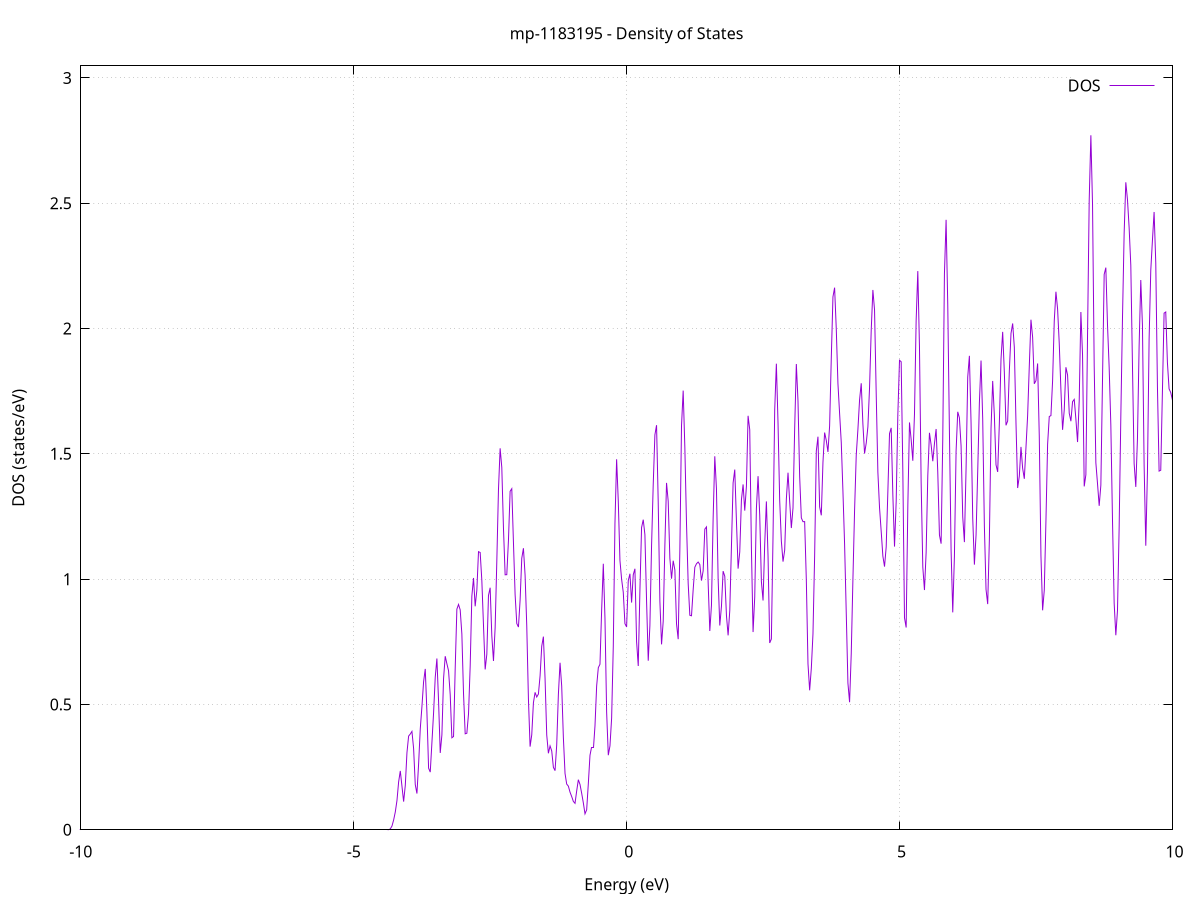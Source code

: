 set title 'mp-1183195 - Density of States'
set xlabel 'Energy (eV)'
set ylabel 'DOS (states/eV)'
set grid
set xrange [-10:10]
set yrange [0:3.048]
set xzeroaxis lt -1
set terminal png size 800,600
set output 'mp-1183195_dos_gnuplot.png'
plot '-' using 1:2 with lines title 'DOS'
-18.962500 0.000000
-18.932100 0.000000
-18.901600 0.000000
-18.871100 0.000000
-18.840600 0.000000
-18.810100 0.000000
-18.779600 0.000000
-18.749200 0.000000
-18.718700 0.000000
-18.688200 0.000000
-18.657700 0.000000
-18.627200 0.000000
-18.596700 0.000000
-18.566200 0.000000
-18.535800 0.000000
-18.505300 0.000000
-18.474800 0.000000
-18.444300 0.000000
-18.413800 0.000000
-18.383300 0.000000
-18.352800 0.000000
-18.322400 0.000000
-18.291900 0.000000
-18.261400 0.000000
-18.230900 0.000000
-18.200400 0.000000
-18.169900 0.000000
-18.139400 0.000000
-18.109000 0.000000
-18.078500 0.000000
-18.048000 0.000000
-18.017500 0.000000
-17.987000 0.000000
-17.956500 0.000000
-17.926100 0.000000
-17.895600 0.000000
-17.865100 0.000000
-17.834600 0.000000
-17.804100 0.000000
-17.773600 0.000000
-17.743100 0.000000
-17.712700 0.000000
-17.682200 0.000000
-17.651700 0.000000
-17.621200 0.000000
-17.590700 0.000000
-17.560200 0.000000
-17.529700 0.000000
-17.499300 0.000000
-17.468800 0.000000
-17.438300 0.000000
-17.407800 0.000000
-17.377300 0.000000
-17.346800 0.000000
-17.316400 0.000000
-17.285900 0.000000
-17.255400 0.000000
-17.224900 0.000000
-17.194400 0.000000
-17.163900 0.000000
-17.133400 0.000000
-17.103000 0.000000
-17.072500 0.000000
-17.042000 0.000000
-17.011500 0.000000
-16.981000 0.000000
-16.950500 0.000000
-16.920000 0.000000
-16.889600 0.000000
-16.859100 0.000000
-16.828600 0.000000
-16.798100 0.000000
-16.767600 0.000000
-16.737100 0.000000
-16.706600 0.000000
-16.676200 0.000000
-16.645700 0.000000
-16.615200 0.000000
-16.584700 0.000000
-16.554200 0.000000
-16.523700 0.000000
-16.493300 0.000000
-16.462800 0.000000
-16.432300 0.000000
-16.401800 0.000000
-16.371300 0.000000
-16.340800 0.001700
-16.310300 0.063100
-16.279900 1.127300
-16.249400 9.942200
-16.218900 43.542100
-16.188400 95.092100
-16.157900 103.831600
-16.127400 56.713000
-16.096900 15.469500
-16.066500 2.100000
-16.036000 0.141200
-16.005500 0.004700
-15.975000 0.000100
-15.944500 0.000000
-15.914000 0.000000
-15.883500 0.000000
-15.853100 0.000000
-15.822600 0.000000
-15.792100 0.000000
-15.761600 0.000000
-15.731100 0.000000
-15.700600 0.000000
-15.670200 0.000000
-15.639700 0.000000
-15.609200 0.000000
-15.578700 0.000000
-15.548200 0.000000
-15.517700 0.000000
-15.487200 0.000000
-15.456800 0.000000
-15.426300 0.000000
-15.395800 0.000000
-15.365300 0.000000
-15.334800 0.000000
-15.304300 0.000000
-15.273800 0.000000
-15.243400 0.000000
-15.212900 0.000000
-15.182400 0.000000
-15.151900 0.000000
-15.121400 0.000000
-15.090900 0.000000
-15.060500 0.000000
-15.030000 0.000000
-14.999500 0.000000
-14.969000 0.000000
-14.938500 0.000000
-14.908000 0.000000
-14.877500 0.000000
-14.847100 0.000000
-14.816600 0.000000
-14.786100 0.000000
-14.755600 0.000000
-14.725100 0.000000
-14.694600 0.000000
-14.664100 0.000000
-14.633700 0.000000
-14.603200 0.000000
-14.572700 0.000000
-14.542200 0.000000
-14.511700 0.000000
-14.481200 0.000000
-14.450700 0.000000
-14.420300 0.000000
-14.389800 0.000000
-14.359300 0.000000
-14.328800 0.000000
-14.298300 0.000000
-14.267800 0.000000
-14.237400 0.000000
-14.206900 0.000000
-14.176400 0.000000
-14.145900 0.000000
-14.115400 0.000000
-14.084900 0.000000
-14.054400 0.000000
-14.024000 0.000000
-13.993500 0.000000
-13.963000 0.000000
-13.932500 0.000000
-13.902000 0.000000
-13.871500 0.000000
-13.841000 0.000000
-13.810600 0.000000
-13.780100 0.000000
-13.749600 0.000000
-13.719100 0.000000
-13.688600 0.000000
-13.658100 0.000000
-13.627600 0.000000
-13.597200 0.000000
-13.566700 0.000000
-13.536200 0.000000
-13.505700 0.000000
-13.475200 0.000000
-13.444700 0.000000
-13.414300 0.000000
-13.383800 0.000000
-13.353300 0.000000
-13.322800 0.000000
-13.292300 0.000000
-13.261800 0.000000
-13.231300 0.000000
-13.200900 0.000000
-13.170400 0.000000
-13.139900 0.000000
-13.109400 0.000000
-13.078900 0.000000
-13.048400 0.000000
-13.017900 0.000000
-12.987500 0.000000
-12.957000 0.000000
-12.926500 0.000000
-12.896000 0.000000
-12.865500 0.000000
-12.835000 0.000000
-12.804600 0.000000
-12.774100 0.000000
-12.743600 0.000000
-12.713100 0.000000
-12.682600 0.000000
-12.652100 0.000000
-12.621600 0.000000
-12.591200 0.000000
-12.560700 0.000000
-12.530200 0.000000
-12.499700 0.000000
-12.469200 0.000000
-12.438700 0.000000
-12.408200 0.000000
-12.377800 0.000000
-12.347300 0.000000
-12.316800 0.000000
-12.286300 0.000000
-12.255800 0.000000
-12.225300 0.000000
-12.194800 0.000000
-12.164400 0.000000
-12.133900 0.000000
-12.103400 0.000000
-12.072900 0.000000
-12.042400 0.000000
-12.011900 0.000000
-11.981500 0.000000
-11.951000 0.000000
-11.920500 0.000000
-11.890000 0.000000
-11.859500 0.000000
-11.829000 0.000000
-11.798500 0.000000
-11.768100 0.000000
-11.737600 0.000000
-11.707100 0.000000
-11.676600 0.000000
-11.646100 0.000000
-11.615600 0.000000
-11.585100 0.000000
-11.554700 0.000000
-11.524200 0.000000
-11.493700 0.000000
-11.463200 0.000000
-11.432700 0.000000
-11.402200 0.000000
-11.371700 0.000000
-11.341300 0.000000
-11.310800 0.000000
-11.280300 0.000000
-11.249800 0.000000
-11.219300 0.000000
-11.188800 0.000000
-11.158400 0.000000
-11.127900 0.000000
-11.097400 0.000000
-11.066900 0.000000
-11.036400 0.000000
-11.005900 0.000000
-10.975400 0.000000
-10.945000 0.000000
-10.914500 0.000000
-10.884000 0.000000
-10.853500 0.000000
-10.823000 0.000000
-10.792500 0.000000
-10.762000 0.000000
-10.731600 0.000000
-10.701100 0.000000
-10.670600 0.000000
-10.640100 0.000000
-10.609600 0.000000
-10.579100 0.000000
-10.548700 0.000000
-10.518200 0.000000
-10.487700 0.000000
-10.457200 0.000000
-10.426700 0.000000
-10.396200 0.000000
-10.365700 0.000000
-10.335300 0.000000
-10.304800 0.000000
-10.274300 0.000000
-10.243800 0.000000
-10.213300 0.000000
-10.182800 0.000000
-10.152300 0.000000
-10.121900 0.000000
-10.091400 0.000000
-10.060900 0.000000
-10.030400 0.000000
-9.999900 0.000000
-9.969400 0.000000
-9.938900 0.000000
-9.908500 0.000000
-9.878000 0.000000
-9.847500 0.000000
-9.817000 0.000000
-9.786500 0.000000
-9.756000 0.000000
-9.725600 0.000000
-9.695100 0.000000
-9.664600 0.000000
-9.634100 0.000000
-9.603600 0.000000
-9.573100 0.000000
-9.542600 0.000000
-9.512200 0.000000
-9.481700 0.000000
-9.451200 0.000000
-9.420700 0.000000
-9.390200 0.000000
-9.359700 0.000000
-9.329200 0.000000
-9.298800 0.000000
-9.268300 0.000000
-9.237800 0.000000
-9.207300 0.000000
-9.176800 0.000000
-9.146300 0.000000
-9.115800 0.000000
-9.085400 0.000000
-9.054900 0.000000
-9.024400 0.000000
-8.993900 0.000000
-8.963400 0.000000
-8.932900 0.000000
-8.902500 0.000000
-8.872000 0.000000
-8.841500 0.000000
-8.811000 0.000000
-8.780500 0.000000
-8.750000 0.000000
-8.719500 0.000000
-8.689100 0.000000
-8.658600 0.000000
-8.628100 0.000000
-8.597600 0.000000
-8.567100 0.000000
-8.536600 0.000000
-8.506100 0.000000
-8.475700 0.000000
-8.445200 0.000000
-8.414700 0.000000
-8.384200 0.000000
-8.353700 0.000000
-8.323200 0.000000
-8.292800 0.000000
-8.262300 0.000000
-8.231800 0.000000
-8.201300 0.000000
-8.170800 0.000000
-8.140300 0.000000
-8.109800 0.000000
-8.079400 0.000000
-8.048900 0.000000
-8.018400 0.000000
-7.987900 0.000000
-7.957400 0.000000
-7.926900 0.000000
-7.896400 0.000000
-7.866000 0.000000
-7.835500 0.000000
-7.805000 0.000000
-7.774500 0.000000
-7.744000 0.000000
-7.713500 0.000000
-7.683000 0.000000
-7.652600 0.000000
-7.622100 0.000000
-7.591600 0.000000
-7.561100 0.000000
-7.530600 0.000000
-7.500100 0.000000
-7.469700 0.000000
-7.439200 0.000000
-7.408700 0.000000
-7.378200 0.000000
-7.347700 0.000000
-7.317200 0.000000
-7.286700 0.000000
-7.256300 0.000000
-7.225800 0.000000
-7.195300 0.000000
-7.164800 0.000000
-7.134300 0.000000
-7.103800 0.000000
-7.073300 0.000000
-7.042900 0.000000
-7.012400 0.000000
-6.981900 0.000000
-6.951400 0.000000
-6.920900 0.000000
-6.890400 0.000000
-6.859900 0.000000
-6.829500 0.000000
-6.799000 0.000000
-6.768500 0.000000
-6.738000 0.000000
-6.707500 0.000000
-6.677000 0.000000
-6.646600 0.000000
-6.616100 0.000000
-6.585600 0.000000
-6.555100 0.000000
-6.524600 0.000000
-6.494100 0.000000
-6.463600 0.000000
-6.433200 0.000000
-6.402700 0.000000
-6.372200 0.000000
-6.341700 0.000000
-6.311200 0.000000
-6.280700 0.000000
-6.250200 0.000000
-6.219800 0.000000
-6.189300 0.000000
-6.158800 0.000000
-6.128300 0.000000
-6.097800 0.000000
-6.067300 0.000000
-6.036900 0.000000
-6.006400 0.000000
-5.975900 0.000000
-5.945400 0.000000
-5.914900 0.000000
-5.884400 0.000000
-5.853900 0.000000
-5.823500 0.000000
-5.793000 0.000000
-5.762500 0.000000
-5.732000 0.000000
-5.701500 0.000000
-5.671000 0.000000
-5.640500 0.000000
-5.610100 0.000000
-5.579600 0.000000
-5.549100 0.000000
-5.518600 0.000000
-5.488100 0.000000
-5.457600 0.000000
-5.427100 0.000000
-5.396700 0.000000
-5.366200 0.000000
-5.335700 0.000000
-5.305200 0.000000
-5.274700 0.000000
-5.244200 0.000000
-5.213800 0.000000
-5.183300 0.000000
-5.152800 0.000000
-5.122300 0.000000
-5.091800 0.000000
-5.061300 0.000000
-5.030800 0.000000
-5.000400 0.000000
-4.969900 0.000000
-4.939400 0.000000
-4.908900 0.000000
-4.878400 0.000000
-4.847900 0.000000
-4.817400 0.000000
-4.787000 0.000000
-4.756500 0.000000
-4.726000 0.000000
-4.695500 0.000000
-4.665000 0.000000
-4.634500 0.000000
-4.604000 0.000000
-4.573600 0.000000
-4.543100 0.000000
-4.512600 0.000000
-4.482100 0.000000
-4.451600 0.000000
-4.421100 0.000000
-4.390700 0.000000
-4.360200 0.000400
-4.329700 0.003400
-4.299200 0.014900
-4.268700 0.039000
-4.238200 0.071100
-4.207700 0.116700
-4.177300 0.191000
-4.146800 0.234800
-4.116300 0.174000
-4.085800 0.112400
-4.055300 0.176800
-4.024800 0.307600
-3.994300 0.373800
-3.963900 0.382000
-3.933400 0.392600
-3.902900 0.324500
-3.872400 0.180200
-3.841900 0.144600
-3.811400 0.261700
-3.781000 0.401900
-3.750500 0.491000
-3.720000 0.590300
-3.689500 0.641900
-3.659000 0.469500
-3.628500 0.246000
-3.598000 0.230100
-3.567600 0.347500
-3.537100 0.465900
-3.506600 0.608200
-3.476100 0.683300
-3.445600 0.512700
-3.415100 0.306600
-3.384600 0.378700
-3.354200 0.603300
-3.323700 0.692500
-3.293200 0.662600
-3.262700 0.634600
-3.232200 0.538600
-3.201700 0.367100
-3.171200 0.372100
-3.140800 0.644500
-3.110300 0.880300
-3.079800 0.899100
-3.049300 0.877400
-3.018800 0.781200
-2.988300 0.543000
-2.957900 0.382900
-2.927400 0.385200
-2.896900 0.462400
-2.866400 0.653100
-2.835900 0.931900
-2.805400 1.004800
-2.774900 0.891800
-2.744500 0.955000
-2.714000 1.109600
-2.683500 1.106500
-2.653000 0.995000
-2.622500 0.814600
-2.592000 0.639800
-2.561500 0.700300
-2.531100 0.935100
-2.500600 0.965800
-2.470100 0.774300
-2.439600 0.673600
-2.409100 0.806900
-2.378600 1.070600
-2.348100 1.357300
-2.317700 1.522000
-2.287200 1.445600
-2.256700 1.203900
-2.226200 1.017400
-2.195700 1.017800
-2.165200 1.155100
-2.134800 1.350500
-2.104300 1.360900
-2.073800 1.146600
-2.043300 0.938200
-2.012800 0.823200
-1.982300 0.808900
-1.951800 0.916600
-1.921400 1.083200
-1.890900 1.123400
-1.860400 1.015700
-1.829900 0.813900
-1.799400 0.522600
-1.768900 0.331800
-1.738400 0.379000
-1.708000 0.506400
-1.677500 0.548300
-1.647000 0.529800
-1.616500 0.541500
-1.586000 0.614100
-1.555500 0.732700
-1.525100 0.770700
-1.494600 0.603400
-1.464100 0.378400
-1.433600 0.305200
-1.403100 0.334600
-1.372600 0.314700
-1.342100 0.249200
-1.311700 0.235900
-1.281200 0.338800
-1.250700 0.539800
-1.220200 0.666500
-1.189700 0.573300
-1.159200 0.368300
-1.128700 0.224700
-1.098300 0.182400
-1.067800 0.174100
-1.037300 0.150100
-1.006800 0.132700
-0.976300 0.113100
-0.945800 0.105500
-0.915300 0.154800
-0.884900 0.199800
-0.854400 0.180800
-0.823900 0.145700
-0.793400 0.107300
-0.762900 0.063600
-0.732400 0.079700
-0.702000 0.184100
-0.671500 0.297300
-0.641000 0.326700
-0.610500 0.326700
-0.580000 0.414600
-0.549500 0.574000
-0.519000 0.647000
-0.488600 0.660400
-0.458100 0.876300
-0.427600 1.061500
-0.397100 0.843700
-0.366600 0.469600
-0.336100 0.297600
-0.305600 0.334600
-0.275200 0.445100
-0.244700 0.732300
-0.214200 1.222100
-0.183700 1.478300
-0.153200 1.311300
-0.122700 1.074600
-0.092200 0.999600
-0.061800 0.947600
-0.031300 0.822300
-0.000800 0.809600
0.029700 0.994400
0.060200 1.021600
0.090700 0.906500
0.121100 1.017600
0.151600 1.041400
0.182100 0.751600
0.212600 0.653600
0.243100 0.954900
0.273600 1.206100
0.304100 1.237300
0.334500 1.177900
0.365000 0.913000
0.395500 0.674500
0.426000 0.814700
0.456500 1.133000
0.487000 1.378400
0.517500 1.575800
0.547900 1.614300
0.578400 1.306700
0.608900 0.912100
0.639400 0.739700
0.669900 0.832400
0.700400 1.135500
0.730800 1.384000
0.761300 1.311000
0.791800 1.083800
0.822300 1.001900
0.852800 1.073600
0.883300 1.036800
0.913800 0.821300
0.944200 0.760500
0.974700 1.114600
1.005200 1.612300
1.035700 1.752400
1.066200 1.525800
1.096700 1.222200
1.127200 0.983000
1.157600 0.855800
1.188100 0.853900
1.218600 0.957500
1.249100 1.047600
1.279600 1.061500
1.310100 1.068300
1.340600 1.058300
1.371000 0.994300
1.401500 1.033000
1.432000 1.199500
1.462500 1.208500
1.493000 0.986400
1.523500 0.793100
1.553900 0.896000
1.584400 1.241100
1.614900 1.490200
1.645400 1.360500
1.675900 1.002400
1.706400 0.815000
1.736900 0.891500
1.767300 1.032000
1.797800 1.011800
1.828300 0.855500
1.858800 0.775600
1.889300 0.874100
1.919800 1.129600
1.950300 1.384000
1.980700 1.437200
2.011200 1.233800
2.041700 1.041900
2.072200 1.108700
2.102700 1.316200
2.133200 1.378000
2.163700 1.273500
2.194100 1.369700
2.224600 1.651800
2.255100 1.596100
2.285600 1.124600
2.316100 0.788900
2.346600 0.928800
2.377000 1.281900
2.407500 1.410900
2.438000 1.256200
2.468500 0.990400
2.499000 0.914800
2.529500 1.140200
2.560000 1.310200
2.590400 1.091500
2.620900 0.745400
2.651400 0.761200
2.681900 1.174400
2.712400 1.674800
2.742900 1.859800
2.773400 1.621500
2.803800 1.313900
2.834300 1.151500
2.864800 1.069900
2.895300 1.115800
2.925800 1.319600
2.956300 1.424700
2.986700 1.309800
3.017200 1.204100
3.047700 1.283800
3.078200 1.600600
3.108700 1.858500
3.139200 1.710300
3.169700 1.409700
3.200100 1.244700
3.230600 1.229300
3.261100 1.229600
3.291600 0.997900
3.322100 0.662200
3.352600 0.556400
3.383100 0.643700
3.413500 0.781500
3.444000 1.093500
3.474500 1.510900
3.505000 1.568400
3.535500 1.288500
3.566000 1.254700
3.596500 1.466800
3.626900 1.584900
3.657400 1.553600
3.687900 1.507600
3.718400 1.611100
3.748900 1.880300
3.779400 2.126200
3.809800 2.163100
3.840300 1.999000
3.870800 1.780900
3.901300 1.661600
3.931800 1.545600
3.962300 1.351400
3.992800 1.139500
4.023200 0.865000
4.053700 0.585600
4.084200 0.509000
4.114700 0.703300
4.145200 0.998400
4.175700 1.274300
4.206200 1.494800
4.236600 1.596700
4.267100 1.715300
4.297600 1.781600
4.328100 1.619100
4.358600 1.501200
4.389100 1.543000
4.419600 1.607600
4.450000 1.764000
4.480500 1.992900
4.511000 2.153800
4.541500 2.074100
4.572000 1.740300
4.602500 1.427100
4.632900 1.285000
4.663400 1.190600
4.693900 1.092000
4.724400 1.050100
4.754900 1.128700
4.785400 1.348800
4.815900 1.580800
4.846300 1.603700
4.876800 1.336200
4.907300 1.129900
4.937800 1.309000
4.968300 1.656000
4.998800 1.873400
5.029300 1.867400
5.059700 1.431800
5.090200 0.845700
5.120700 0.807100
5.151200 1.291600
5.181700 1.625200
5.212200 1.557200
5.242600 1.472400
5.273100 1.658100
5.303600 2.031400
5.334100 2.229300
5.364600 1.926700
5.395100 1.386500
5.425600 1.048300
5.456000 0.956600
5.486500 1.106000
5.517000 1.412500
5.547500 1.583900
5.578000 1.535800
5.608500 1.470600
5.639000 1.540900
5.669400 1.599100
5.699900 1.426400
5.730400 1.176100
5.760900 1.141600
5.791400 1.560300
5.821900 2.217900
5.852400 2.433700
5.882800 2.095500
5.913300 1.588700
5.943800 1.115200
5.974300 0.867400
6.004800 1.090700
6.035300 1.510000
6.065700 1.667700
6.096200 1.643700
6.126700 1.531800
6.157200 1.248500
6.187700 1.147800
6.218200 1.441200
6.248700 1.806700
6.279100 1.891000
6.309600 1.624400
6.340100 1.243900
6.370600 1.058000
6.401100 1.175600
6.431600 1.430100
6.462100 1.703000
6.492500 1.872300
6.523000 1.640000
6.553500 1.213200
6.584000 0.958700
6.614500 0.900500
6.645000 1.155800
6.675500 1.601000
6.705900 1.790800
6.736400 1.653800
6.766900 1.456100
6.797400 1.427800
6.827900 1.621100
6.858400 1.878000
6.888800 1.986700
6.919300 1.825500
6.949800 1.613900
6.980300 1.631000
7.010800 1.830000
7.041300 1.980600
7.071800 2.020200
7.102200 1.925400
7.132700 1.623500
7.163200 1.363700
7.193700 1.411000
7.224200 1.527600
7.254700 1.442100
7.285200 1.400400
7.315600 1.525300
7.346100 1.653200
7.376600 1.850800
7.407100 2.035200
7.437600 1.965200
7.468100 1.779500
7.498600 1.792100
7.529000 1.860600
7.559500 1.569400
7.590000 1.093500
7.620500 0.875600
7.651000 0.956100
7.681500 1.232800
7.711900 1.537800
7.742400 1.648900
7.772900 1.652600
7.803400 1.791200
7.833900 2.030800
7.864400 2.146800
7.894900 2.077900
7.925300 1.940700
7.955800 1.755900
7.986300 1.595700
8.016800 1.675200
8.047300 1.845500
8.077800 1.814300
8.108300 1.662100
8.138700 1.630200
8.169200 1.708300
8.199700 1.717200
8.230200 1.638600
8.260700 1.547000
8.291200 1.712600
8.321600 2.065900
8.352100 1.893500
8.382600 1.370100
8.413100 1.416600
8.443600 1.974400
8.474100 2.511700
8.504600 2.771000
8.535000 2.494600
8.565500 1.852200
8.596000 1.464400
8.626500 1.380500
8.657000 1.292600
8.687500 1.375000
8.718000 1.797100
8.748400 2.216000
8.778900 2.243000
8.809400 2.014100
8.839900 1.843900
8.870400 1.614600
8.900900 1.233500
8.931400 0.903800
8.961800 0.776100
8.992300 0.875400
9.022800 1.208700
9.053300 1.649100
9.083800 2.041700
9.114300 2.381200
9.144700 2.583500
9.175200 2.513900
9.205700 2.401600
9.236200 2.252100
9.266700 1.851700
9.297200 1.461600
9.327700 1.368000
9.358100 1.560100
9.388600 1.931300
9.419100 2.193600
9.449600 2.012100
9.480100 1.456500
9.510600 1.133300
9.541100 1.428100
9.571500 1.957500
9.602000 2.232100
9.632500 2.351600
9.663000 2.465000
9.693500 2.262100
9.724000 1.769700
9.754500 1.431200
9.784900 1.434600
9.815400 1.749900
9.845900 2.061400
9.876400 2.066000
9.906900 1.864100
9.937400 1.759200
9.967800 1.744700
9.998300 1.715600
10.028800 1.669900
10.059300 1.654600
10.089800 1.909100
10.120300 2.058200
10.150800 1.844700
10.181200 1.763300
10.211700 1.854500
10.242200 1.833900
10.272700 1.887700
10.303200 2.318600
10.333700 2.802600
10.364200 2.848600
10.394600 2.623300
10.425100 2.521100
10.455600 2.401200
10.486100 2.181500
10.516600 2.111300
10.547100 2.164100
10.577500 2.181100
10.608000 2.150200
10.638500 2.041400
10.669000 1.908600
10.699500 1.849600
10.730000 1.697900
10.760500 1.407500
10.790900 1.222500
10.821400 1.390900
10.851900 1.767700
10.882400 1.774000
10.912900 1.405400
10.943400 1.328600
10.973900 1.674000
11.004300 1.939200
11.034800 1.889300
11.065300 1.704700
11.095800 1.649400
11.126300 1.840700
11.156800 2.037700
11.187300 1.969600
11.217700 1.722000
11.248200 1.596000
11.278700 1.707500
11.309200 1.859300
11.339700 2.029500
11.370200 2.405100
11.400600 2.703100
11.431100 2.777600
11.461600 2.796800
11.492100 2.562700
11.522600 1.981400
11.553100 1.500200
11.583600 1.724000
11.614000 2.482700
11.644500 3.096100
11.675000 3.218100
11.705500 3.001400
11.736000 2.728700
11.766500 2.515000
11.797000 2.429300
11.827400 2.341600
11.857900 2.201900
11.888400 2.121600
11.918900 2.060500
11.949400 1.952700
11.979900 1.843500
12.010400 1.859700
12.040800 2.018200
12.071300 2.167600
12.101800 2.260800
12.132300 2.134000
12.162800 1.910500
12.193300 1.987500
12.223700 1.963900
12.254200 1.560700
12.284700 1.395100
12.315200 1.610800
12.345700 1.679800
12.376200 1.531400
12.406700 1.664700
12.437100 1.957800
12.467600 1.887100
12.498100 1.769200
12.528600 1.962700
12.559100 2.144800
12.589600 2.303500
12.620100 2.575400
12.650500 2.664800
12.681000 2.501400
12.711500 2.325800
12.742000 2.195700
12.772500 2.080300
12.803000 1.926600
12.833400 1.739900
12.863900 1.749400
12.894400 2.223700
12.924900 2.747000
12.955400 2.711700
12.985900 2.293100
13.016400 2.104600
13.046800 2.303500
13.077300 2.303600
13.107800 1.920900
13.138300 1.792000
13.168800 2.119700
13.199300 2.572900
13.229800 3.009100
13.260200 3.384600
13.290700 3.475800
13.321200 3.186400
13.351700 2.828200
13.382200 2.616700
13.412700 2.335900
13.443200 1.892200
13.473600 1.579700
13.504100 1.675900
13.534600 2.174600
13.565100 2.379500
13.595600 1.924600
13.626100 1.480400
13.656500 1.426700
13.687000 1.493900
13.717500 1.643600
13.748000 1.971700
13.778500 2.245000
13.809000 2.464400
13.839500 2.846300
13.869900 3.037100
13.900400 2.728800
13.930900 2.208700
13.961400 1.721000
13.991900 1.338900
14.022400 1.197500
14.052900 1.337600
14.083300 1.548100
14.113800 1.706500
14.144300 1.842000
14.174800 1.947400
14.205300 1.978800
14.235800 1.885100
14.266300 1.870600
14.296700 2.056000
14.327200 2.243300
14.357700 2.183500
14.388200 2.118400
14.418700 2.349400
14.449200 2.610400
14.479600 2.726700
14.510100 3.111900
14.540600 3.719000
14.571100 3.773300
14.601600 3.055800
14.632100 2.215300
14.662600 1.685800
14.693000 1.349300
14.723500 1.128400
14.754000 1.186500
14.784500 1.565100
14.815000 1.945200
14.845500 2.019600
14.876000 1.985000
14.906400 2.306800
14.936900 2.869600
14.967400 2.913100
14.997900 2.274400
15.028400 1.730800
15.058900 1.551000
15.089300 1.412900
15.119800 1.415000
15.150300 1.524000
15.180800 1.592900
15.211300 1.870000
15.241800 2.311500
15.272300 2.591000
15.302700 2.608200
15.333200 2.427800
15.363700 2.222700
15.394200 2.016500
15.424700 1.858900
15.455200 1.813600
15.485700 1.921700
15.516100 2.142700
15.546600 2.331700
15.577100 2.373400
15.607600 2.177100
15.638100 2.006400
15.668600 2.080400
15.699100 2.146400
15.729500 2.086900
15.760000 2.147100
15.790500 2.431800
15.821000 2.741400
15.851500 2.739400
15.882000 2.230100
15.912400 1.672000
15.942900 1.600300
15.973400 1.863100
16.003900 1.991200
16.034400 1.714900
16.064900 1.287000
16.095400 1.333100
16.125800 2.143700
16.156300 3.039300
16.186800 2.963500
16.217300 2.185500
16.247800 1.815600
16.278300 1.966300
16.308800 2.125700
16.339200 2.208900
16.369700 2.375000
16.400200 2.560000
16.430700 2.626500
16.461200 2.529900
16.491700 2.252800
16.522200 2.045900
16.552600 2.006600
16.583100 1.939500
16.613600 1.818500
16.644100 1.870800
16.674600 2.273600
16.705100 2.597900
16.735500 2.359800
16.766000 1.956000
16.796500 1.823300
16.827000 1.884900
16.857500 1.854100
16.888000 1.661400
16.918500 1.561600
16.948900 1.649300
16.979400 1.787800
17.009900 1.745700
17.040400 1.526200
17.070900 1.537500
17.101400 1.855800
17.131900 2.156800
17.162300 2.231400
17.192800 2.240100
17.223300 2.566400
17.253800 3.181500
17.284300 3.233300
17.314800 2.470700
17.345200 1.797400
17.375700 1.730600
17.406200 2.170200
17.436700 2.779500
17.467200 3.104100
17.497700 3.011100
17.528200 2.769100
17.558600 2.626000
17.589100 2.718200
17.619600 3.011600
17.650100 3.074600
17.680600 2.711100
17.711100 2.383800
17.741600 2.361100
17.772000 2.316200
17.802500 2.092600
17.833000 2.130900
17.863500 2.559000
17.894000 2.868400
17.924500 2.937500
17.955000 2.960100
17.985400 2.865400
18.015900 2.478300
18.046400 1.893900
18.076900 1.483200
18.107400 1.524800
18.137900 1.951300
18.168300 2.301400
18.198800 2.406500
18.229300 2.470700
18.259800 2.564500
18.290300 2.453700
18.320800 2.148100
18.351300 1.969200
18.381700 2.040000
18.412200 2.231900
18.442700 2.400700
18.473200 2.619300
18.503700 2.833500
18.534200 2.984700
18.564700 3.232700
18.595100 3.225900
18.625600 2.933000
18.656100 2.915900
18.686600 2.983100
18.717100 2.635200
18.747600 2.165600
18.778100 2.279600
18.808500 2.981400
18.839000 3.407800
18.869500 3.009900
18.900000 2.419600
18.930500 2.295400
18.961000 2.531000
18.991400 2.740000
19.021900 2.638000
19.052400 2.474600
19.082900 2.457700
19.113400 2.340500
19.143900 2.105000
19.174400 1.929900
19.204800 1.882700
19.235300 2.116900
19.265800 2.698000
19.296300 3.106400
19.326800 2.925500
19.357300 2.745000
19.387800 3.013200
19.418200 3.363800
19.448700 3.260800
19.479200 2.552400
19.509700 1.990000
19.540200 2.147400
19.570700 2.497300
19.601100 2.465900
19.631600 2.286900
19.662100 2.336600
19.692600 2.560800
19.723100 2.854100
19.753600 3.152900
19.784100 3.276500
19.814500 3.254200
19.845000 3.233400
19.875500 3.082100
19.906000 2.822600
19.936500 2.719300
19.967000 2.935500
19.997500 3.217300
20.027900 3.168500
20.058400 2.784900
20.088900 2.293900
20.119400 1.988000
20.149900 2.076800
20.180400 2.329000
20.210900 2.268500
20.241300 2.052500
20.271800 2.031300
20.302300 2.119100
20.332800 2.117000
20.363300 1.914700
20.393800 1.731400
20.424200 1.775800
20.454700 2.096500
20.485200 2.778600
20.515700 3.284400
20.546200 2.995500
20.576700 2.311900
20.607200 1.986800
20.637600 1.982600
20.668100 2.031700
20.698600 2.032400
20.729100 1.964500
20.759600 2.076100
20.790100 2.331600
20.820600 2.228600
20.851000 1.841200
20.881500 1.861700
20.912000 2.312200
20.942500 2.595700
20.973000 2.298800
21.003500 1.864800
21.034000 1.983400
21.064400 2.450200
21.094900 2.836600
21.125400 3.022300
21.155900 2.758300
21.186400 2.373500
21.216900 2.451900
21.247300 2.702100
21.277800 2.684900
21.308300 2.493300
21.338800 2.399800
21.369300 2.326900
21.399800 2.329300
21.430300 2.622400
21.460700 2.783400
21.491200 2.625100
21.521700 2.541200
21.552200 2.636000
21.582700 2.724000
21.613200 2.763200
21.643700 2.799800
21.674100 2.802400
21.704600 2.775800
21.735100 2.618700
21.765600 2.300900
21.796100 2.191200
21.826600 2.414100
21.857000 2.606500
21.887500 2.790900
21.918000 3.160700
21.948500 3.494500
21.979000 3.528900
22.009500 3.515000
22.040000 3.591500
22.070400 3.405600
22.100900 2.967600
22.131400 2.628300
22.161900 2.399700
22.192400 2.109300
22.222900 1.897500
22.253400 2.030200
22.283800 2.565700
22.314300 3.132800
22.344800 3.469000
22.375300 3.710100
22.405800 3.681300
22.436300 3.354600
22.466800 3.101100
22.497200 2.849200
22.527700 2.455700
22.558200 2.219100
22.588700 2.244800
22.619200 2.325300
22.649700 2.332400
22.680100 2.306700
22.710600 2.311200
22.741100 2.542200
22.771600 3.013200
22.802100 3.254900
22.832600 2.930100
22.863100 2.405300
22.893500 2.076500
22.924000 1.862000
22.954500 1.931200
22.985000 2.443000
23.015500 3.003500
23.046000 3.311400
23.076500 3.345300
23.106900 3.215400
23.137400 3.114900
23.167900 2.901300
23.198400 2.502400
23.228900 2.252800
23.259400 2.375800
23.289900 2.754600
23.320300 2.798900
23.350800 2.555200
23.381300 2.652800
23.411800 2.975600
23.442300 3.056100
23.472800 2.850000
23.503200 2.653100
23.533700 2.478400
23.564200 2.412300
23.594700 2.816400
23.625200 3.388000
23.655700 3.452700
23.686200 2.961400
23.716600 2.458300
23.747100 2.255500
23.777600 2.186000
23.808100 2.209200
23.838600 2.437100
23.869100 2.688700
23.899600 2.797400
23.930000 2.807500
23.960500 2.822500
23.991000 3.028300
24.021500 3.283800
24.052000 3.195400
24.082500 2.594100
24.112900 2.032000
24.143400 2.160100
24.173900 2.618600
24.204400 2.814600
24.234900 2.874900
24.265400 3.110900
24.295900 3.477900
24.326300 3.734300
24.356800 3.580000
24.387300 3.146400
24.417800 2.906900
24.448300 2.908200
24.478800 2.858900
24.509300 2.646200
24.539700 2.749800
24.570200 3.207400
24.600700 3.301400
24.631200 3.134400
24.661700 2.936200
24.692200 2.623700
24.722700 2.490800
24.753100 2.517600
24.783600 2.372500
24.814100 1.960800
24.844600 1.639300
24.875100 1.775900
24.905600 2.132800
24.936000 2.331100
24.966500 2.424600
24.997000 2.409000
25.027500 2.128500
25.058000 1.803600
25.088500 1.828300
25.119000 2.332600
25.149400 2.911200
25.179900 3.204100
25.210400 3.394200
25.240900 3.691800
25.271400 3.875900
25.301900 3.491200
25.332400 2.783200
25.362800 2.152600
25.393300 1.816900
25.423800 1.962100
25.454300 2.118200
25.484800 1.977500
25.515300 2.047300
25.545800 2.395500
25.576200 2.619700
25.606700 2.636700
25.637200 2.602000
25.667700 2.746000
25.698200 3.174200
25.728700 3.470400
25.759100 3.242000
25.789600 2.759500
25.820100 2.512400
25.850600 2.857300
25.881100 3.384300
25.911600 3.652700
25.942100 3.812800
25.972500 3.894200
26.003000 3.644800
26.033500 3.011500
26.064000 2.453900
26.094500 2.334500
26.125000 2.309700
26.155500 2.128300
26.185900 1.962200
26.216400 1.811700
26.246900 1.732300
26.277400 2.019500
26.307900 2.360900
26.338400 2.294600
26.368800 2.104000
26.399300 2.240900
26.429800 2.676300
26.460300 2.888400
26.490800 2.601100
26.521300 2.236900
26.551800 2.239500
26.582200 2.502600
26.612700 2.731800
26.643200 2.699200
26.673700 2.423800
26.704200 2.358400
26.734700 2.827300
26.765200 3.561600
26.795600 3.882800
26.826100 3.728700
26.856600 3.664700
26.887100 3.459200
26.917600 2.879900
26.948100 2.425200
26.978600 2.354600
27.009000 2.459800
27.039500 2.604900
27.070000 2.842900
27.100500 3.147200
27.131000 3.363200
27.161500 3.451400
27.191900 3.548200
27.222400 3.629800
27.252900 3.634100
27.283400 3.406900
27.313900 2.957300
27.344400 2.902000
27.374900 3.530700
27.405300 4.188700
27.435800 3.941400
27.466300 2.824400
27.496800 1.935100
27.527300 1.678900
27.557800 1.786300
27.588300 2.199700
27.618700 2.530400
27.649200 2.553100
27.679700 2.691000
27.710200 3.018200
27.740700 3.290500
27.771200 3.400600
27.801700 3.310700
27.832100 3.167100
27.862600 3.195800
27.893100 3.410800
27.923600 3.420500
27.954100 3.111400
27.984600 2.857300
28.015000 2.967400
28.045500 3.594100
28.076000 4.359000
28.106500 4.562200
28.137000 3.938900
28.167500 2.907600
28.198000 2.197300
28.228400 2.009000
28.258900 2.140400
28.289400 2.441900
28.319900 2.795200
28.350400 3.200700
28.380900 3.500600
28.411400 3.335700
28.441800 2.907100
28.472300 2.635900
28.502800 2.505000
28.533300 2.680200
28.563800 3.076600
28.594300 3.100200
28.624700 2.922200
28.655200 2.950300
28.685700 3.023400
28.716200 2.921000
28.746700 2.450400
28.777200 1.898300
28.807700 1.859700
28.838100 2.401900
28.868600 3.045000
28.899100 3.350600
28.929600 3.410500
28.960100 3.356500
28.990600 3.219300
29.021100 3.053300
29.051500 3.101500
29.082000 3.295900
29.112500 2.977100
29.143000 2.288900
29.173500 2.024600
29.204000 2.161100
29.234500 2.254800
29.264900 2.344500
29.295400 2.723200
29.325900 3.178700
29.356400 3.219100
29.386900 2.962400
29.417400 2.800100
29.447800 2.629000
29.478300 2.493800
29.508800 2.714300
29.539300 2.919800
29.569800 2.899200
29.600300 2.850700
29.630800 2.694700
29.661200 2.608600
29.691700 2.752300
29.722200 3.029600
29.752700 3.355900
29.783200 3.350600
29.813700 3.166000
29.844200 3.255000
29.874600 3.362400
29.905100 3.245700
29.935600 3.220200
29.966100 3.518800
29.996600 3.638900
30.027100 3.221400
30.057600 2.760000
30.088000 2.682700
30.118500 2.809100
30.149000 2.748000
30.179500 2.390400
30.210000 2.049300
30.240500 2.193200
30.270900 2.630000
30.301400 2.937500
30.331900 3.188100
30.362400 3.493600
30.392900 3.628000
30.423400 3.404300
30.453900 3.074500
30.484300 2.922200
30.514800 2.903900
30.545300 3.012300
30.575800 3.264200
30.606300 3.413900
30.636800 3.301800
30.667300 3.148800
30.697700 3.140700
30.728200 3.276400
30.758700 3.476900
30.789200 3.549600
30.819700 3.358600
30.850200 2.870000
30.880700 2.302600
30.911100 1.900100
30.941600 1.916200
30.972100 2.479000
31.002600 3.015000
31.033100 3.211300
31.063600 3.503100
31.094000 3.818600
31.124500 3.679500
31.155000 3.495400
31.185500 3.732900
31.216000 3.868300
31.246500 3.380600
31.277000 2.820500
31.307400 2.887100
31.337900 3.060200
31.368400 2.611100
31.398900 2.005300
31.429400 2.029300
31.459900 2.581900
31.490400 3.304300
31.520800 3.790600
31.551300 3.700300
31.581800 3.315000
31.612300 2.796200
31.642800 2.278300
31.673300 2.127000
31.703700 2.170400
31.734200 2.320600
31.764700 2.767400
31.795200 3.256900
31.825700 3.494700
31.856200 3.578300
31.886700 3.439300
31.917100 3.007200
31.947600 2.643500
31.978100 2.765100
32.008600 3.198500
32.039100 3.293000
32.069600 2.976100
32.100100 3.028500
32.130500 3.622800
32.161000 4.044800
32.191500 3.942400
32.222000 3.573800
32.252500 3.195300
32.283000 2.646100
32.313500 2.185000
32.343900 2.681000
32.374400 3.704900
32.404900 4.010100
32.435400 3.991600
32.465900 4.067400
32.496400 3.728000
32.526800 3.288800
32.557300 3.177200
32.587800 2.985300
32.618300 2.532800
32.648800 2.256600
32.679300 2.464300
32.709800 2.964000
32.740200 3.286900
32.770700 3.186300
32.801200 3.008900
32.831700 2.991300
32.862200 2.908600
32.892700 2.587900
32.923200 2.230800
32.953600 2.170500
32.984100 2.317400
33.014600 2.724500
33.045100 3.290800
33.075600 3.553000
33.106100 3.543700
33.136600 3.361000
33.167000 2.986500
33.197500 2.820100
33.228000 3.107700
33.258500 3.336100
33.289000 3.251700
33.319500 3.018800
33.349900 2.676300
33.380400 2.339600
33.410900 2.014300
33.441400 1.696300
33.471900 1.497300
33.502400 1.417300
33.532900 1.608900
33.563300 2.162300
33.593800 2.784500
33.624300 3.276800
33.654800 3.506400
33.685300 3.331100
33.715800 2.911600
33.746300 2.539000
33.776700 2.374000
33.807200 2.422100
33.837700 2.529000
33.868200 2.632400
33.898700 2.790200
33.929200 2.773600
33.959600 2.530200
33.990100 2.443100
34.020600 2.506900
34.051100 2.414400
34.081600 2.236700
34.112100 2.295400
34.142600 2.537900
34.173000 2.725300
34.203500 2.920700
34.234000 3.051700
34.264500 3.027600
34.295000 2.953200
34.325500 2.854200
34.356000 2.818400
34.386400 2.712100
34.416900 2.483200
34.447400 2.529200
34.477900 2.771300
34.508400 2.911300
34.538900 3.043900
34.569400 3.282700
34.599800 3.223000
34.630300 2.734700
34.660800 2.273300
34.691300 1.874100
34.721800 1.367900
34.752300 0.918200
34.782700 0.743000
34.813200 0.850400
34.843700 1.182900
34.874200 1.778000
34.904700 2.378800
34.935200 2.547000
34.965700 2.249000
34.996100 1.912000
35.026600 2.043900
35.057100 2.361100
35.087600 2.258100
35.118100 2.019500
35.148600 1.982400
35.179100 1.887900
35.209500 1.621500
35.240000 1.419600
35.270500 1.553500
35.301000 2.032200
35.331500 2.320700
35.362000 2.133600
35.392500 1.935800
35.422900 2.160900
35.453400 2.475300
35.483900 2.310900
35.514400 1.984700
35.544900 2.028200
35.575400 2.270100
35.605800 2.306000
35.636300 2.107800
35.666800 2.110800
35.697300 2.551500
35.727800 2.905000
35.758300 2.640900
35.788800 2.055900
35.819200 1.731700
35.849700 1.822400
35.880200 2.155100
35.910700 2.495700
35.941200 2.701000
35.971700 2.750300
36.002200 2.646000
36.032600 2.319300
36.063100 1.976500
36.093600 2.097700
36.124100 2.569200
36.154600 2.691300
36.185100 2.180100
36.215500 1.592600
36.246000 1.458600
36.276500 1.583600
36.307000 1.731600
36.337500 2.097200
36.368000 2.570700
36.398500 2.597400
36.428900 2.283500
36.459400 1.998200
36.489900 1.700700
36.520400 1.455600
36.550900 1.247500
36.581400 0.994300
36.611900 0.883500
36.642300 1.002000
36.672800 1.197300
36.703300 1.390500
36.733800 1.544000
36.764300 1.549600
36.794800 1.510500
36.825300 1.589900
36.855700 1.599700
36.886200 1.490900
36.916700 1.442600
36.947200 1.495800
36.977700 1.555800
37.008200 1.597100
37.038600 1.871500
37.069100 2.238400
37.099600 1.990300
37.130100 1.362300
37.160600 1.215000
37.191100 1.526200
37.221600 1.728000
37.252000 1.503400
37.282500 1.082100
37.313000 0.751200
37.343500 0.589600
37.374000 0.707100
37.404500 1.063500
37.435000 1.387900
37.465400 1.428900
37.495900 1.163300
37.526400 0.698000
37.556900 0.311400
37.587400 0.226300
37.617900 0.459500
37.648400 0.826000
37.678800 0.976200
37.709300 0.861800
37.739800 0.703300
37.770300 0.660500
37.800800 0.757900
37.831300 0.831000
37.861700 0.786000
37.892200 0.628500
37.922700 0.402800
37.953200 0.284000
37.983700 0.292200
38.014200 0.298100
38.044700 0.239300
38.075100 0.131000
38.105600 0.090900
38.136100 0.190900
38.166600 0.308100
38.197100 0.262700
38.227600 0.125000
38.258100 0.060600
38.288500 0.137800
38.319000 0.339700
38.349500 0.467500
38.380000 0.421100
38.410500 0.376800
38.441000 0.357800
38.471400 0.292300
38.501900 0.275700
38.532400 0.352100
38.562900 0.374600
38.593400 0.315600
38.623900 0.264300
38.654400 0.215300
38.684800 0.132500
38.715300 0.054100
38.745800 0.025300
38.776300 0.026000
38.806800 0.020500
38.837300 0.008300
38.867800 0.001700
38.898200 0.000200
38.928700 0.000000
38.959200 0.000000
38.989700 0.000000
39.020200 0.000000
39.050700 0.000000
39.081200 0.000000
39.111600 0.000000
39.142100 0.000300
39.172600 0.002400
39.203100 0.010500
39.233600 0.022400
39.264100 0.023900
39.294500 0.012700
39.325000 0.003300
39.355500 0.000400
39.386000 0.000000
39.416500 0.000000
39.447000 0.000000
39.477500 0.000000
39.507900 0.000000
39.538400 0.000000
39.568900 0.000000
39.599400 0.000000
39.629900 0.000000
39.660400 0.000000
39.690900 0.000000
39.721300 0.000000
39.751800 0.000000
39.782300 0.000000
39.812800 0.000000
39.843300 0.000000
39.873800 0.000000
39.904300 0.000000
39.934700 0.000000
39.965200 0.000000
39.995700 0.000000
40.026200 0.000000
40.056700 0.000000
40.087200 0.000000
40.117600 0.000000
40.148100 0.000000
40.178600 0.000000
40.209100 0.000000
40.239600 0.000000
40.270100 0.000000
40.300600 0.000000
40.331000 0.000000
40.361500 0.000000
40.392000 0.000000
40.422500 0.000000
40.453000 0.000000
40.483500 0.000000
40.514000 0.000000
40.544400 0.000000
40.574900 0.000000
40.605400 0.000000
40.635900 0.000000
40.666400 0.000000
40.696900 0.000000
40.727300 0.000000
40.757800 0.000000
40.788300 0.000000
40.818800 0.000000
40.849300 0.000000
40.879800 0.000000
40.910300 0.000000
40.940700 0.000000
40.971200 0.000000
41.001700 0.000000
41.032200 0.000000
41.062700 0.000000
41.093200 0.000000
41.123700 0.000000
41.154100 0.000000
41.184600 0.000000
41.215100 0.000000
41.245600 0.000000
41.276100 0.000000
41.306600 0.000000
41.337100 0.000000
41.367500 0.000000
41.398000 0.000000
41.428500 0.000000
41.459000 0.000000
41.489500 0.000000
41.520000 0.000000
41.550400 0.000000
41.580900 0.000000
41.611400 0.000000
41.641900 0.000000
41.672400 0.000000
41.702900 0.000000
41.733400 0.000000
41.763800 0.000000
41.794300 0.000000
41.824800 0.000000
41.855300 0.000000
41.885800 0.000000
41.916300 0.000000
41.946800 0.000000
41.977200 0.000000
42.007700 0.000000
e
